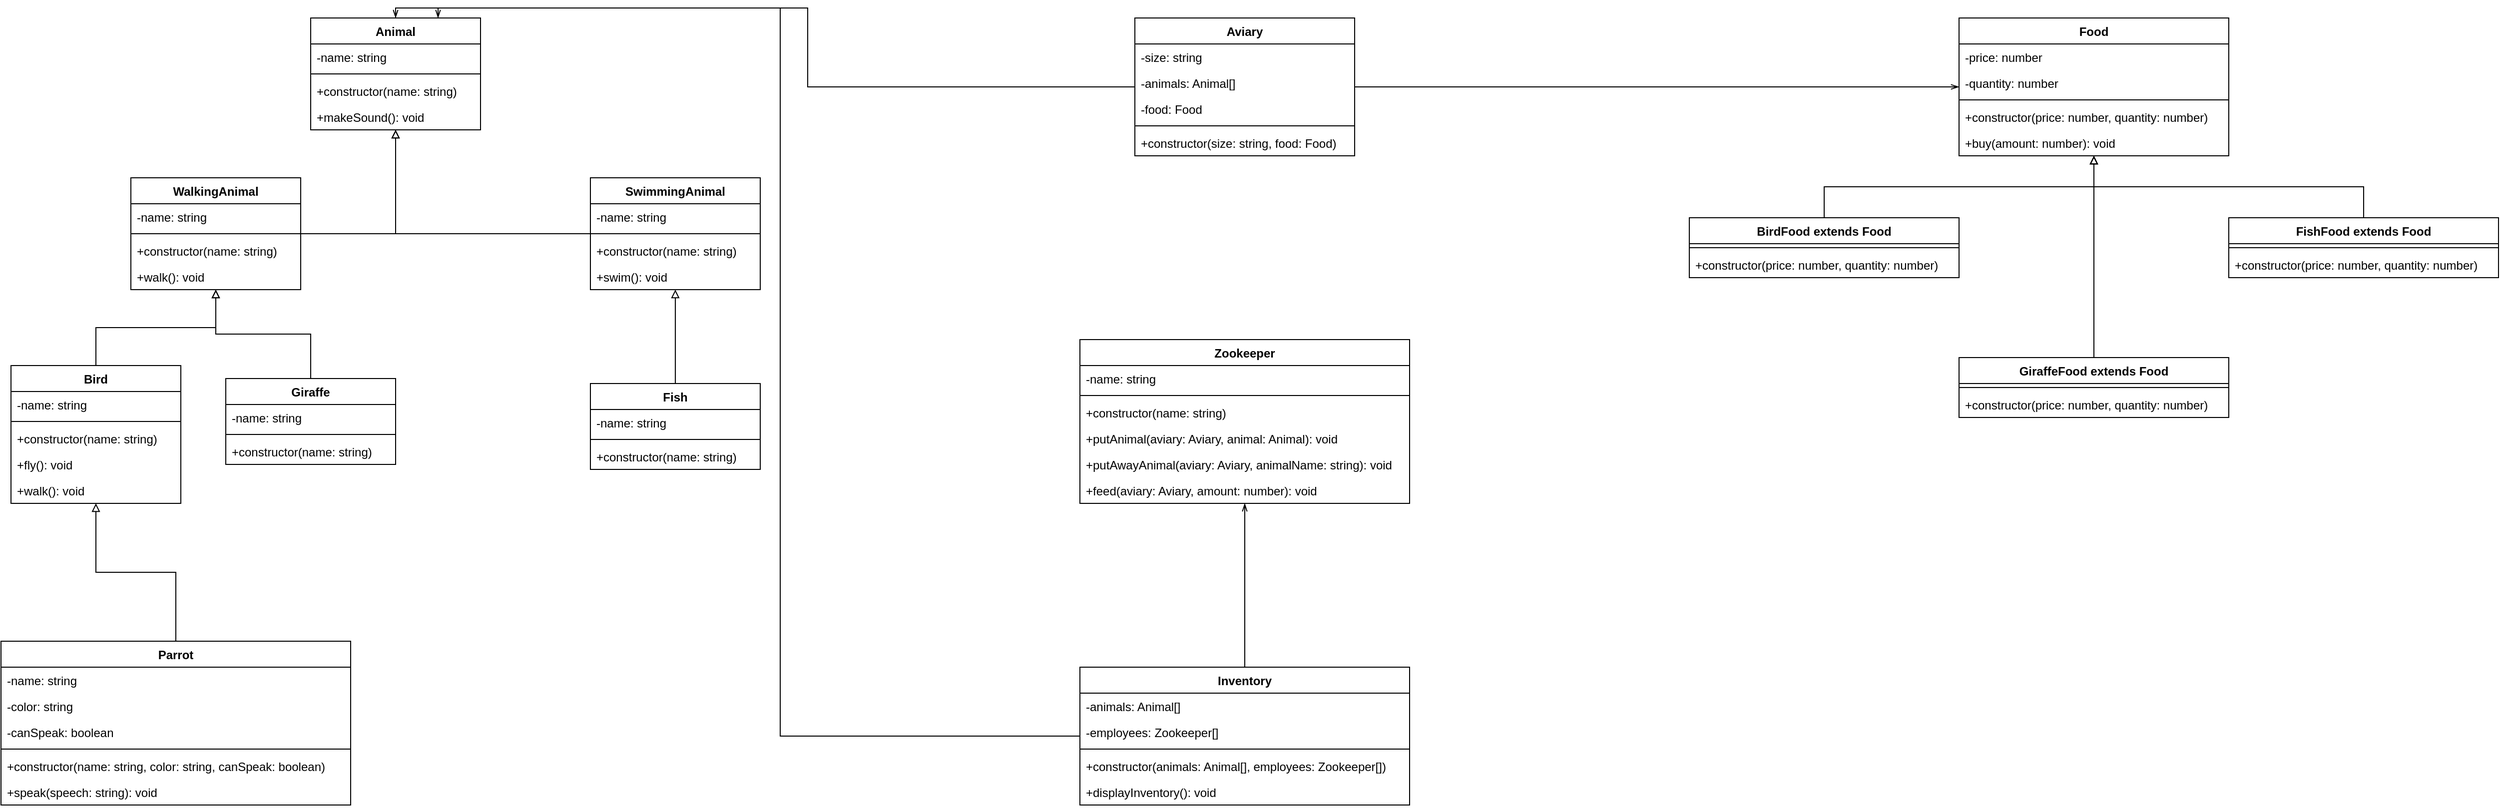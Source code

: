 <mxfile>
    <diagram id="w49kDAI4bQNEb3WGR8jM" name="Page-1">
        <mxGraphModel dx="4114" dy="1504" grid="1" gridSize="10" guides="1" tooltips="1" connect="1" arrows="1" fold="1" page="1" pageScale="1" pageWidth="850" pageHeight="1100" math="0" shadow="0">
            <root>
                <mxCell id="0"/>
                <mxCell id="1" parent="0"/>
                <mxCell id="211" value="Animal" style="swimlane;fontStyle=1;childLayout=stackLayout;horizontal=1;startSize=26;horizontalStack=0;resizeParent=1;resizeParentMax=0;resizeLast=0;collapsible=1;marginBottom=0;" vertex="1" parent="1">
                    <mxGeometry x="-510" y="40" width="170" height="112" as="geometry"/>
                </mxCell>
                <mxCell id="212" value="-name: string" style="text;strokeColor=none;fillColor=none;align=left;verticalAlign=top;spacingLeft=4;spacingRight=4;overflow=hidden;rotatable=0;points=[[0,0.5],[1,0.5]];portConstraint=eastwest;" vertex="1" parent="211">
                    <mxGeometry y="26" width="170" height="26" as="geometry"/>
                </mxCell>
                <mxCell id="213" value="" style="line;strokeWidth=1;fillColor=none;align=left;verticalAlign=middle;spacingTop=-1;spacingLeft=3;spacingRight=3;rotatable=0;labelPosition=right;points=[];portConstraint=eastwest;" vertex="1" parent="211">
                    <mxGeometry y="52" width="170" height="8" as="geometry"/>
                </mxCell>
                <mxCell id="214" value="+constructor(name: string)" style="text;strokeColor=none;fillColor=none;align=left;verticalAlign=top;spacingLeft=4;spacingRight=4;overflow=hidden;rotatable=0;points=[[0,0.5],[1,0.5]];portConstraint=eastwest;" vertex="1" parent="211">
                    <mxGeometry y="60" width="170" height="26" as="geometry"/>
                </mxCell>
                <mxCell id="215" value="+makeSound(): void" style="text;strokeColor=none;fillColor=none;align=left;verticalAlign=top;spacingLeft=4;spacingRight=4;overflow=hidden;rotatable=0;points=[[0,0.5],[1,0.5]];portConstraint=eastwest;" vertex="1" parent="211">
                    <mxGeometry y="86" width="170" height="26" as="geometry"/>
                </mxCell>
                <mxCell id="291" style="edgeStyle=orthogonalEdgeStyle;html=1;rounded=0;endArrow=block;endFill=0;" edge="1" parent="1" source="216" target="211">
                    <mxGeometry relative="1" as="geometry"/>
                </mxCell>
                <mxCell id="216" value="WalkingAnimal" style="swimlane;fontStyle=1;childLayout=stackLayout;horizontal=1;startSize=26;horizontalStack=0;resizeParent=1;resizeParentMax=0;resizeLast=0;collapsible=1;marginBottom=0;" vertex="1" parent="1">
                    <mxGeometry x="-690" y="200" width="170" height="112" as="geometry"/>
                </mxCell>
                <mxCell id="217" value="-name: string" style="text;strokeColor=none;fillColor=none;align=left;verticalAlign=top;spacingLeft=4;spacingRight=4;overflow=hidden;rotatable=0;points=[[0,0.5],[1,0.5]];portConstraint=eastwest;" vertex="1" parent="216">
                    <mxGeometry y="26" width="170" height="26" as="geometry"/>
                </mxCell>
                <mxCell id="218" value="" style="line;strokeWidth=1;fillColor=none;align=left;verticalAlign=middle;spacingTop=-1;spacingLeft=3;spacingRight=3;rotatable=0;labelPosition=right;points=[];portConstraint=eastwest;" vertex="1" parent="216">
                    <mxGeometry y="52" width="170" height="8" as="geometry"/>
                </mxCell>
                <mxCell id="219" value="+constructor(name: string)" style="text;strokeColor=none;fillColor=none;align=left;verticalAlign=top;spacingLeft=4;spacingRight=4;overflow=hidden;rotatable=0;points=[[0,0.5],[1,0.5]];portConstraint=eastwest;" vertex="1" parent="216">
                    <mxGeometry y="60" width="170" height="26" as="geometry"/>
                </mxCell>
                <mxCell id="220" value="+walk(): void" style="text;strokeColor=none;fillColor=none;align=left;verticalAlign=top;spacingLeft=4;spacingRight=4;overflow=hidden;rotatable=0;points=[[0,0.5],[1,0.5]];portConstraint=eastwest;" vertex="1" parent="216">
                    <mxGeometry y="86" width="170" height="26" as="geometry"/>
                </mxCell>
                <mxCell id="292" style="edgeStyle=orthogonalEdgeStyle;rounded=0;html=1;endArrow=block;endFill=0;" edge="1" parent="1" source="221" target="211">
                    <mxGeometry relative="1" as="geometry"/>
                </mxCell>
                <mxCell id="221" value="SwimmingAnimal" style="swimlane;fontStyle=1;childLayout=stackLayout;horizontal=1;startSize=26;horizontalStack=0;resizeParent=1;resizeParentMax=0;resizeLast=0;collapsible=1;marginBottom=0;" vertex="1" parent="1">
                    <mxGeometry x="-230" y="200" width="170" height="112" as="geometry"/>
                </mxCell>
                <mxCell id="222" value="-name: string" style="text;strokeColor=none;fillColor=none;align=left;verticalAlign=top;spacingLeft=4;spacingRight=4;overflow=hidden;rotatable=0;points=[[0,0.5],[1,0.5]];portConstraint=eastwest;" vertex="1" parent="221">
                    <mxGeometry y="26" width="170" height="26" as="geometry"/>
                </mxCell>
                <mxCell id="223" value="" style="line;strokeWidth=1;fillColor=none;align=left;verticalAlign=middle;spacingTop=-1;spacingLeft=3;spacingRight=3;rotatable=0;labelPosition=right;points=[];portConstraint=eastwest;" vertex="1" parent="221">
                    <mxGeometry y="52" width="170" height="8" as="geometry"/>
                </mxCell>
                <mxCell id="224" value="+constructor(name: string)" style="text;strokeColor=none;fillColor=none;align=left;verticalAlign=top;spacingLeft=4;spacingRight=4;overflow=hidden;rotatable=0;points=[[0,0.5],[1,0.5]];portConstraint=eastwest;" vertex="1" parent="221">
                    <mxGeometry y="60" width="170" height="26" as="geometry"/>
                </mxCell>
                <mxCell id="225" value="+swim(): void" style="text;strokeColor=none;fillColor=none;align=left;verticalAlign=top;spacingLeft=4;spacingRight=4;overflow=hidden;rotatable=0;points=[[0,0.5],[1,0.5]];portConstraint=eastwest;" vertex="1" parent="221">
                    <mxGeometry y="86" width="170" height="26" as="geometry"/>
                </mxCell>
                <mxCell id="293" style="edgeStyle=orthogonalEdgeStyle;rounded=0;html=1;endArrow=block;endFill=0;" edge="1" parent="1" source="226" target="216">
                    <mxGeometry relative="1" as="geometry"/>
                </mxCell>
                <mxCell id="226" value="Bird" style="swimlane;fontStyle=1;childLayout=stackLayout;horizontal=1;startSize=26;horizontalStack=0;resizeParent=1;resizeParentMax=0;resizeLast=0;collapsible=1;marginBottom=0;" vertex="1" parent="1">
                    <mxGeometry x="-810" y="388" width="170" height="138" as="geometry"/>
                </mxCell>
                <mxCell id="227" value="-name: string" style="text;strokeColor=none;fillColor=none;align=left;verticalAlign=top;spacingLeft=4;spacingRight=4;overflow=hidden;rotatable=0;points=[[0,0.5],[1,0.5]];portConstraint=eastwest;" vertex="1" parent="226">
                    <mxGeometry y="26" width="170" height="26" as="geometry"/>
                </mxCell>
                <mxCell id="228" value="" style="line;strokeWidth=1;fillColor=none;align=left;verticalAlign=middle;spacingTop=-1;spacingLeft=3;spacingRight=3;rotatable=0;labelPosition=right;points=[];portConstraint=eastwest;" vertex="1" parent="226">
                    <mxGeometry y="52" width="170" height="8" as="geometry"/>
                </mxCell>
                <mxCell id="229" value="+constructor(name: string)" style="text;strokeColor=none;fillColor=none;align=left;verticalAlign=top;spacingLeft=4;spacingRight=4;overflow=hidden;rotatable=0;points=[[0,0.5],[1,0.5]];portConstraint=eastwest;" vertex="1" parent="226">
                    <mxGeometry y="60" width="170" height="26" as="geometry"/>
                </mxCell>
                <mxCell id="230" value="+fly(): void" style="text;strokeColor=none;fillColor=none;align=left;verticalAlign=top;spacingLeft=4;spacingRight=4;overflow=hidden;rotatable=0;points=[[0,0.5],[1,0.5]];portConstraint=eastwest;" vertex="1" parent="226">
                    <mxGeometry y="86" width="170" height="26" as="geometry"/>
                </mxCell>
                <mxCell id="231" value="+walk(): void" style="text;strokeColor=none;fillColor=none;align=left;verticalAlign=top;spacingLeft=4;spacingRight=4;overflow=hidden;rotatable=0;points=[[0,0.5],[1,0.5]];portConstraint=eastwest;" vertex="1" parent="226">
                    <mxGeometry y="112" width="170" height="26" as="geometry"/>
                </mxCell>
                <mxCell id="296" style="edgeStyle=orthogonalEdgeStyle;rounded=0;html=1;endArrow=block;endFill=0;" edge="1" parent="1" source="232" target="226">
                    <mxGeometry relative="1" as="geometry"/>
                </mxCell>
                <mxCell id="232" value="Parrot" style="swimlane;fontStyle=1;childLayout=stackLayout;horizontal=1;startSize=26;horizontalStack=0;resizeParent=1;resizeParentMax=0;resizeLast=0;collapsible=1;marginBottom=0;" vertex="1" parent="1">
                    <mxGeometry x="-820" y="664" width="350" height="164" as="geometry"/>
                </mxCell>
                <mxCell id="233" value="-name: string" style="text;strokeColor=none;fillColor=none;align=left;verticalAlign=top;spacingLeft=4;spacingRight=4;overflow=hidden;rotatable=0;points=[[0,0.5],[1,0.5]];portConstraint=eastwest;" vertex="1" parent="232">
                    <mxGeometry y="26" width="350" height="26" as="geometry"/>
                </mxCell>
                <mxCell id="234" value="-color: string" style="text;strokeColor=none;fillColor=none;align=left;verticalAlign=top;spacingLeft=4;spacingRight=4;overflow=hidden;rotatable=0;points=[[0,0.5],[1,0.5]];portConstraint=eastwest;" vertex="1" parent="232">
                    <mxGeometry y="52" width="350" height="26" as="geometry"/>
                </mxCell>
                <mxCell id="235" value="-canSpeak: boolean" style="text;strokeColor=none;fillColor=none;align=left;verticalAlign=top;spacingLeft=4;spacingRight=4;overflow=hidden;rotatable=0;points=[[0,0.5],[1,0.5]];portConstraint=eastwest;" vertex="1" parent="232">
                    <mxGeometry y="78" width="350" height="26" as="geometry"/>
                </mxCell>
                <mxCell id="236" value="" style="line;strokeWidth=1;fillColor=none;align=left;verticalAlign=middle;spacingTop=-1;spacingLeft=3;spacingRight=3;rotatable=0;labelPosition=right;points=[];portConstraint=eastwest;" vertex="1" parent="232">
                    <mxGeometry y="104" width="350" height="8" as="geometry"/>
                </mxCell>
                <mxCell id="237" value="+constructor(name: string, color: string, canSpeak: boolean)" style="text;strokeColor=none;fillColor=none;align=left;verticalAlign=top;spacingLeft=4;spacingRight=4;overflow=hidden;rotatable=0;points=[[0,0.5],[1,0.5]];portConstraint=eastwest;" vertex="1" parent="232">
                    <mxGeometry y="112" width="350" height="26" as="geometry"/>
                </mxCell>
                <mxCell id="238" value="+speak(speech: string): void" style="text;strokeColor=none;fillColor=none;align=left;verticalAlign=top;spacingLeft=4;spacingRight=4;overflow=hidden;rotatable=0;points=[[0,0.5],[1,0.5]];portConstraint=eastwest;" vertex="1" parent="232">
                    <mxGeometry y="138" width="350" height="26" as="geometry"/>
                </mxCell>
                <mxCell id="294" style="edgeStyle=orthogonalEdgeStyle;rounded=0;html=1;endArrow=block;endFill=0;" edge="1" parent="1" source="239" target="216">
                    <mxGeometry relative="1" as="geometry"/>
                </mxCell>
                <mxCell id="239" value="Giraffe" style="swimlane;fontStyle=1;childLayout=stackLayout;horizontal=1;startSize=26;horizontalStack=0;resizeParent=1;resizeParentMax=0;resizeLast=0;collapsible=1;marginBottom=0;" vertex="1" parent="1">
                    <mxGeometry x="-595" y="401" width="170" height="86" as="geometry"/>
                </mxCell>
                <mxCell id="240" value="-name: string" style="text;strokeColor=none;fillColor=none;align=left;verticalAlign=top;spacingLeft=4;spacingRight=4;overflow=hidden;rotatable=0;points=[[0,0.5],[1,0.5]];portConstraint=eastwest;" vertex="1" parent="239">
                    <mxGeometry y="26" width="170" height="26" as="geometry"/>
                </mxCell>
                <mxCell id="241" value="" style="line;strokeWidth=1;fillColor=none;align=left;verticalAlign=middle;spacingTop=-1;spacingLeft=3;spacingRight=3;rotatable=0;labelPosition=right;points=[];portConstraint=eastwest;" vertex="1" parent="239">
                    <mxGeometry y="52" width="170" height="8" as="geometry"/>
                </mxCell>
                <mxCell id="242" value="+constructor(name: string)" style="text;strokeColor=none;fillColor=none;align=left;verticalAlign=top;spacingLeft=4;spacingRight=4;overflow=hidden;rotatable=0;points=[[0,0.5],[1,0.5]];portConstraint=eastwest;" vertex="1" parent="239">
                    <mxGeometry y="60" width="170" height="26" as="geometry"/>
                </mxCell>
                <mxCell id="295" style="edgeStyle=orthogonalEdgeStyle;rounded=0;html=1;endArrow=block;endFill=0;" edge="1" parent="1" source="243" target="221">
                    <mxGeometry relative="1" as="geometry"/>
                </mxCell>
                <mxCell id="243" value="Fish" style="swimlane;fontStyle=1;childLayout=stackLayout;horizontal=1;startSize=26;horizontalStack=0;resizeParent=1;resizeParentMax=0;resizeLast=0;collapsible=1;marginBottom=0;" vertex="1" parent="1">
                    <mxGeometry x="-230" y="406" width="170" height="86" as="geometry"/>
                </mxCell>
                <mxCell id="244" value="-name: string" style="text;strokeColor=none;fillColor=none;align=left;verticalAlign=top;spacingLeft=4;spacingRight=4;overflow=hidden;rotatable=0;points=[[0,0.5],[1,0.5]];portConstraint=eastwest;" vertex="1" parent="243">
                    <mxGeometry y="26" width="170" height="26" as="geometry"/>
                </mxCell>
                <mxCell id="245" value="" style="line;strokeWidth=1;fillColor=none;align=left;verticalAlign=middle;spacingTop=-1;spacingLeft=3;spacingRight=3;rotatable=0;labelPosition=right;points=[];portConstraint=eastwest;" vertex="1" parent="243">
                    <mxGeometry y="52" width="170" height="8" as="geometry"/>
                </mxCell>
                <mxCell id="246" value="+constructor(name: string)" style="text;strokeColor=none;fillColor=none;align=left;verticalAlign=top;spacingLeft=4;spacingRight=4;overflow=hidden;rotatable=0;points=[[0,0.5],[1,0.5]];portConstraint=eastwest;" vertex="1" parent="243">
                    <mxGeometry y="60" width="170" height="26" as="geometry"/>
                </mxCell>
                <mxCell id="300" style="edgeStyle=orthogonalEdgeStyle;rounded=0;html=1;entryX=0.75;entryY=0;entryDx=0;entryDy=0;endArrow=openThin;endFill=0;" edge="1" parent="1" source="247" target="211">
                    <mxGeometry relative="1" as="geometry"/>
                </mxCell>
                <mxCell id="301" style="edgeStyle=orthogonalEdgeStyle;rounded=0;html=1;endArrow=openThin;endFill=0;" edge="1" parent="1" source="247" target="253">
                    <mxGeometry relative="1" as="geometry"/>
                </mxCell>
                <mxCell id="247" value="Aviary" style="swimlane;fontStyle=1;childLayout=stackLayout;horizontal=1;startSize=26;horizontalStack=0;resizeParent=1;resizeParentMax=0;resizeLast=0;collapsible=1;marginBottom=0;" vertex="1" parent="1">
                    <mxGeometry x="315" y="40" width="220" height="138" as="geometry"/>
                </mxCell>
                <mxCell id="248" value="-size: string" style="text;strokeColor=none;fillColor=none;align=left;verticalAlign=top;spacingLeft=4;spacingRight=4;overflow=hidden;rotatable=0;points=[[0,0.5],[1,0.5]];portConstraint=eastwest;" vertex="1" parent="247">
                    <mxGeometry y="26" width="220" height="26" as="geometry"/>
                </mxCell>
                <mxCell id="249" value="-animals: Animal[]" style="text;strokeColor=none;fillColor=none;align=left;verticalAlign=top;spacingLeft=4;spacingRight=4;overflow=hidden;rotatable=0;points=[[0,0.5],[1,0.5]];portConstraint=eastwest;" vertex="1" parent="247">
                    <mxGeometry y="52" width="220" height="26" as="geometry"/>
                </mxCell>
                <mxCell id="250" value="-food: Food" style="text;strokeColor=none;fillColor=none;align=left;verticalAlign=top;spacingLeft=4;spacingRight=4;overflow=hidden;rotatable=0;points=[[0,0.5],[1,0.5]];portConstraint=eastwest;" vertex="1" parent="247">
                    <mxGeometry y="78" width="220" height="26" as="geometry"/>
                </mxCell>
                <mxCell id="251" value="" style="line;strokeWidth=1;fillColor=none;align=left;verticalAlign=middle;spacingTop=-1;spacingLeft=3;spacingRight=3;rotatable=0;labelPosition=right;points=[];portConstraint=eastwest;" vertex="1" parent="247">
                    <mxGeometry y="104" width="220" height="8" as="geometry"/>
                </mxCell>
                <mxCell id="252" value="+constructor(size: string, food: Food)" style="text;strokeColor=none;fillColor=none;align=left;verticalAlign=top;spacingLeft=4;spacingRight=4;overflow=hidden;rotatable=0;points=[[0,0.5],[1,0.5]];portConstraint=eastwest;" vertex="1" parent="247">
                    <mxGeometry y="112" width="220" height="26" as="geometry"/>
                </mxCell>
                <mxCell id="253" value="Food" style="swimlane;fontStyle=1;childLayout=stackLayout;horizontal=1;startSize=26;horizontalStack=0;resizeParent=1;resizeParentMax=0;resizeLast=0;collapsible=1;marginBottom=0;" vertex="1" parent="1">
                    <mxGeometry x="1140" y="40" width="270" height="138" as="geometry"/>
                </mxCell>
                <mxCell id="254" value="-price: number" style="text;strokeColor=none;fillColor=none;align=left;verticalAlign=top;spacingLeft=4;spacingRight=4;overflow=hidden;rotatable=0;points=[[0,0.5],[1,0.5]];portConstraint=eastwest;" vertex="1" parent="253">
                    <mxGeometry y="26" width="270" height="26" as="geometry"/>
                </mxCell>
                <mxCell id="255" value="-quantity: number" style="text;strokeColor=none;fillColor=none;align=left;verticalAlign=top;spacingLeft=4;spacingRight=4;overflow=hidden;rotatable=0;points=[[0,0.5],[1,0.5]];portConstraint=eastwest;" vertex="1" parent="253">
                    <mxGeometry y="52" width="270" height="26" as="geometry"/>
                </mxCell>
                <mxCell id="256" value="" style="line;strokeWidth=1;fillColor=none;align=left;verticalAlign=middle;spacingTop=-1;spacingLeft=3;spacingRight=3;rotatable=0;labelPosition=right;points=[];portConstraint=eastwest;" vertex="1" parent="253">
                    <mxGeometry y="78" width="270" height="8" as="geometry"/>
                </mxCell>
                <mxCell id="257" value="+constructor(price: number, quantity: number)" style="text;strokeColor=none;fillColor=none;align=left;verticalAlign=top;spacingLeft=4;spacingRight=4;overflow=hidden;rotatable=0;points=[[0,0.5],[1,0.5]];portConstraint=eastwest;" vertex="1" parent="253">
                    <mxGeometry y="86" width="270" height="26" as="geometry"/>
                </mxCell>
                <mxCell id="258" value="+buy(amount: number): void" style="text;strokeColor=none;fillColor=none;align=left;verticalAlign=top;spacingLeft=4;spacingRight=4;overflow=hidden;rotatable=0;points=[[0,0.5],[1,0.5]];portConstraint=eastwest;" vertex="1" parent="253">
                    <mxGeometry y="112" width="270" height="26" as="geometry"/>
                </mxCell>
                <mxCell id="298" style="edgeStyle=orthogonalEdgeStyle;rounded=0;html=1;endArrow=block;endFill=0;" edge="1" parent="1" source="259" target="253">
                    <mxGeometry relative="1" as="geometry"/>
                </mxCell>
                <mxCell id="259" value="BirdFood extends Food" style="swimlane;fontStyle=1;childLayout=stackLayout;horizontal=1;startSize=26;horizontalStack=0;resizeParent=1;resizeParentMax=0;resizeLast=0;collapsible=1;marginBottom=0;" vertex="1" parent="1">
                    <mxGeometry x="870" y="240" width="270" height="60" as="geometry"/>
                </mxCell>
                <mxCell id="260" value="" style="line;strokeWidth=1;fillColor=none;align=left;verticalAlign=middle;spacingTop=-1;spacingLeft=3;spacingRight=3;rotatable=0;labelPosition=right;points=[];portConstraint=eastwest;" vertex="1" parent="259">
                    <mxGeometry y="26" width="270" height="8" as="geometry"/>
                </mxCell>
                <mxCell id="261" value="+constructor(price: number, quantity: number)" style="text;strokeColor=none;fillColor=none;align=left;verticalAlign=top;spacingLeft=4;spacingRight=4;overflow=hidden;rotatable=0;points=[[0,0.5],[1,0.5]];portConstraint=eastwest;" vertex="1" parent="259">
                    <mxGeometry y="34" width="270" height="26" as="geometry"/>
                </mxCell>
                <mxCell id="299" style="edgeStyle=orthogonalEdgeStyle;rounded=0;html=1;endArrow=block;endFill=0;" edge="1" parent="1" source="262" target="253">
                    <mxGeometry relative="1" as="geometry"/>
                </mxCell>
                <mxCell id="262" value="GiraffeFood extends Food" style="swimlane;fontStyle=1;childLayout=stackLayout;horizontal=1;startSize=26;horizontalStack=0;resizeParent=1;resizeParentMax=0;resizeLast=0;collapsible=1;marginBottom=0;" vertex="1" parent="1">
                    <mxGeometry x="1140" y="380" width="270" height="60" as="geometry"/>
                </mxCell>
                <mxCell id="263" value="" style="line;strokeWidth=1;fillColor=none;align=left;verticalAlign=middle;spacingTop=-1;spacingLeft=3;spacingRight=3;rotatable=0;labelPosition=right;points=[];portConstraint=eastwest;" vertex="1" parent="262">
                    <mxGeometry y="26" width="270" height="8" as="geometry"/>
                </mxCell>
                <mxCell id="264" value="+constructor(price: number, quantity: number)" style="text;strokeColor=none;fillColor=none;align=left;verticalAlign=top;spacingLeft=4;spacingRight=4;overflow=hidden;rotatable=0;points=[[0,0.5],[1,0.5]];portConstraint=eastwest;" vertex="1" parent="262">
                    <mxGeometry y="34" width="270" height="26" as="geometry"/>
                </mxCell>
                <mxCell id="297" style="edgeStyle=orthogonalEdgeStyle;rounded=0;html=1;endArrow=block;endFill=0;" edge="1" parent="1" source="265" target="253">
                    <mxGeometry relative="1" as="geometry"/>
                </mxCell>
                <mxCell id="265" value="FishFood extends Food" style="swimlane;fontStyle=1;childLayout=stackLayout;horizontal=1;startSize=26;horizontalStack=0;resizeParent=1;resizeParentMax=0;resizeLast=0;collapsible=1;marginBottom=0;" vertex="1" parent="1">
                    <mxGeometry x="1410" y="240" width="270" height="60" as="geometry"/>
                </mxCell>
                <mxCell id="266" value="" style="line;strokeWidth=1;fillColor=none;align=left;verticalAlign=middle;spacingTop=-1;spacingLeft=3;spacingRight=3;rotatable=0;labelPosition=right;points=[];portConstraint=eastwest;" vertex="1" parent="265">
                    <mxGeometry y="26" width="270" height="8" as="geometry"/>
                </mxCell>
                <mxCell id="267" value="+constructor(price: number, quantity: number)" style="text;strokeColor=none;fillColor=none;align=left;verticalAlign=top;spacingLeft=4;spacingRight=4;overflow=hidden;rotatable=0;points=[[0,0.5],[1,0.5]];portConstraint=eastwest;" vertex="1" parent="265">
                    <mxGeometry y="34" width="270" height="26" as="geometry"/>
                </mxCell>
                <mxCell id="268" value="Zookeeper" style="swimlane;fontStyle=1;childLayout=stackLayout;horizontal=1;startSize=26;horizontalStack=0;resizeParent=1;resizeParentMax=0;resizeLast=0;collapsible=1;marginBottom=0;" vertex="1" parent="1">
                    <mxGeometry x="260" y="362" width="330" height="164" as="geometry"/>
                </mxCell>
                <mxCell id="269" value="-name: string" style="text;strokeColor=none;fillColor=none;align=left;verticalAlign=top;spacingLeft=4;spacingRight=4;overflow=hidden;rotatable=0;points=[[0,0.5],[1,0.5]];portConstraint=eastwest;" vertex="1" parent="268">
                    <mxGeometry y="26" width="330" height="26" as="geometry"/>
                </mxCell>
                <mxCell id="270" value="" style="line;strokeWidth=1;fillColor=none;align=left;verticalAlign=middle;spacingTop=-1;spacingLeft=3;spacingRight=3;rotatable=0;labelPosition=right;points=[];portConstraint=eastwest;" vertex="1" parent="268">
                    <mxGeometry y="52" width="330" height="8" as="geometry"/>
                </mxCell>
                <mxCell id="271" value="+constructor(name: string)" style="text;strokeColor=none;fillColor=none;align=left;verticalAlign=top;spacingLeft=4;spacingRight=4;overflow=hidden;rotatable=0;points=[[0,0.5],[1,0.5]];portConstraint=eastwest;" vertex="1" parent="268">
                    <mxGeometry y="60" width="330" height="26" as="geometry"/>
                </mxCell>
                <mxCell id="272" value="+putAnimal(aviary: Aviary, animal: Animal): void" style="text;strokeColor=none;fillColor=none;align=left;verticalAlign=top;spacingLeft=4;spacingRight=4;overflow=hidden;rotatable=0;points=[[0,0.5],[1,0.5]];portConstraint=eastwest;" vertex="1" parent="268">
                    <mxGeometry y="86" width="330" height="26" as="geometry"/>
                </mxCell>
                <mxCell id="273" value="+putAwayAnimal(aviary: Aviary, animalName: string): void" style="text;strokeColor=none;fillColor=none;align=left;verticalAlign=top;spacingLeft=4;spacingRight=4;overflow=hidden;rotatable=0;points=[[0,0.5],[1,0.5]];portConstraint=eastwest;" vertex="1" parent="268">
                    <mxGeometry y="112" width="330" height="26" as="geometry"/>
                </mxCell>
                <mxCell id="274" value="+feed(aviary: Aviary, amount: number): void" style="text;strokeColor=none;fillColor=none;align=left;verticalAlign=top;spacingLeft=4;spacingRight=4;overflow=hidden;rotatable=0;points=[[0,0.5],[1,0.5]];portConstraint=eastwest;" vertex="1" parent="268">
                    <mxGeometry y="138" width="330" height="26" as="geometry"/>
                </mxCell>
                <mxCell id="302" style="edgeStyle=orthogonalEdgeStyle;rounded=0;html=1;entryX=0.5;entryY=0;entryDx=0;entryDy=0;endArrow=openThin;endFill=0;" edge="1" parent="1" source="275" target="211">
                    <mxGeometry relative="1" as="geometry"/>
                </mxCell>
                <mxCell id="303" style="edgeStyle=orthogonalEdgeStyle;rounded=0;html=1;endArrow=openThin;endFill=0;" edge="1" parent="1" source="275" target="268">
                    <mxGeometry relative="1" as="geometry"/>
                </mxCell>
                <mxCell id="275" value="Inventory" style="swimlane;fontStyle=1;childLayout=stackLayout;horizontal=1;startSize=26;horizontalStack=0;resizeParent=1;resizeParentMax=0;resizeLast=0;collapsible=1;marginBottom=0;" vertex="1" parent="1">
                    <mxGeometry x="260" y="690" width="330" height="138" as="geometry"/>
                </mxCell>
                <mxCell id="276" value="-animals: Animal[]" style="text;strokeColor=none;fillColor=none;align=left;verticalAlign=top;spacingLeft=4;spacingRight=4;overflow=hidden;rotatable=0;points=[[0,0.5],[1,0.5]];portConstraint=eastwest;" vertex="1" parent="275">
                    <mxGeometry y="26" width="330" height="26" as="geometry"/>
                </mxCell>
                <mxCell id="277" value="-employees: Zookeeper[]" style="text;strokeColor=none;fillColor=none;align=left;verticalAlign=top;spacingLeft=4;spacingRight=4;overflow=hidden;rotatable=0;points=[[0,0.5],[1,0.5]];portConstraint=eastwest;" vertex="1" parent="275">
                    <mxGeometry y="52" width="330" height="26" as="geometry"/>
                </mxCell>
                <mxCell id="278" value="" style="line;strokeWidth=1;fillColor=none;align=left;verticalAlign=middle;spacingTop=-1;spacingLeft=3;spacingRight=3;rotatable=0;labelPosition=right;points=[];portConstraint=eastwest;" vertex="1" parent="275">
                    <mxGeometry y="78" width="330" height="8" as="geometry"/>
                </mxCell>
                <mxCell id="279" value="+constructor(animals: Animal[], employees: Zookeeper[])" style="text;strokeColor=none;fillColor=none;align=left;verticalAlign=top;spacingLeft=4;spacingRight=4;overflow=hidden;rotatable=0;points=[[0,0.5],[1,0.5]];portConstraint=eastwest;" vertex="1" parent="275">
                    <mxGeometry y="86" width="330" height="26" as="geometry"/>
                </mxCell>
                <mxCell id="280" value="+displayInventory(): void" style="text;strokeColor=none;fillColor=none;align=left;verticalAlign=top;spacingLeft=4;spacingRight=4;overflow=hidden;rotatable=0;points=[[0,0.5],[1,0.5]];portConstraint=eastwest;" vertex="1" parent="275">
                    <mxGeometry y="112" width="330" height="26" as="geometry"/>
                </mxCell>
            </root>
        </mxGraphModel>
    </diagram>
</mxfile>